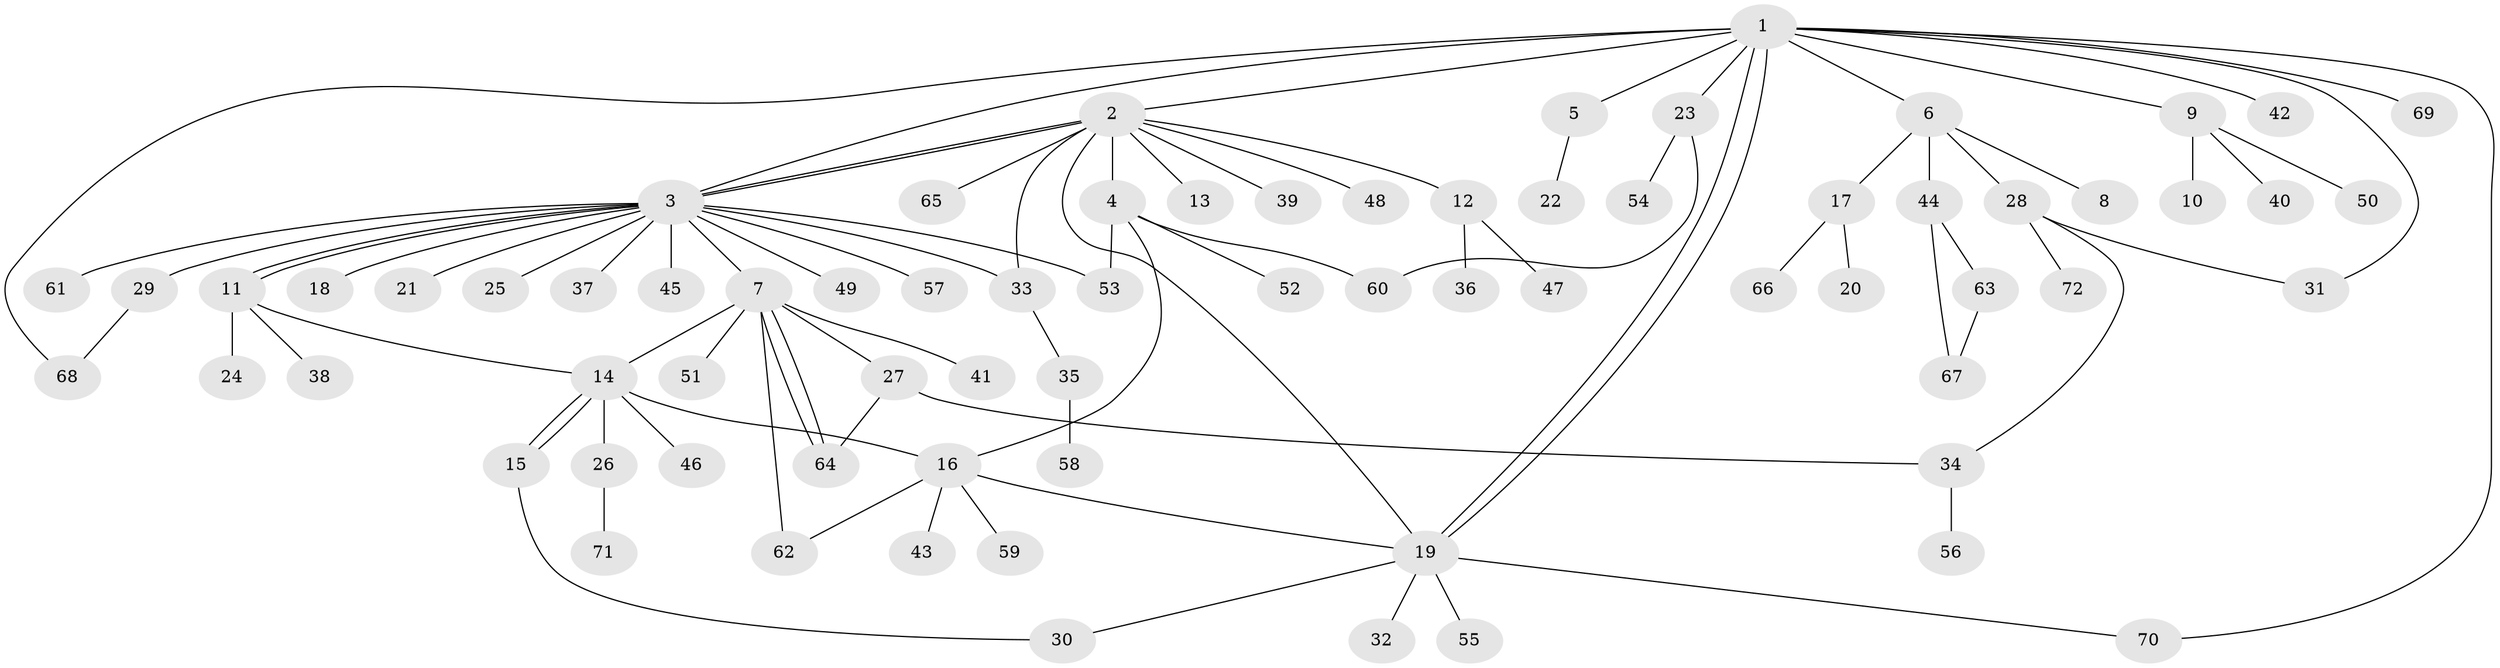 // Generated by graph-tools (version 1.1) at 2025/47/03/09/25 04:47:18]
// undirected, 72 vertices, 92 edges
graph export_dot {
graph [start="1"]
  node [color=gray90,style=filled];
  1;
  2;
  3;
  4;
  5;
  6;
  7;
  8;
  9;
  10;
  11;
  12;
  13;
  14;
  15;
  16;
  17;
  18;
  19;
  20;
  21;
  22;
  23;
  24;
  25;
  26;
  27;
  28;
  29;
  30;
  31;
  32;
  33;
  34;
  35;
  36;
  37;
  38;
  39;
  40;
  41;
  42;
  43;
  44;
  45;
  46;
  47;
  48;
  49;
  50;
  51;
  52;
  53;
  54;
  55;
  56;
  57;
  58;
  59;
  60;
  61;
  62;
  63;
  64;
  65;
  66;
  67;
  68;
  69;
  70;
  71;
  72;
  1 -- 2;
  1 -- 3;
  1 -- 5;
  1 -- 6;
  1 -- 9;
  1 -- 19;
  1 -- 19;
  1 -- 23;
  1 -- 31;
  1 -- 42;
  1 -- 68;
  1 -- 69;
  1 -- 70;
  2 -- 3;
  2 -- 3;
  2 -- 4;
  2 -- 12;
  2 -- 13;
  2 -- 19;
  2 -- 33;
  2 -- 39;
  2 -- 48;
  2 -- 65;
  3 -- 7;
  3 -- 11;
  3 -- 11;
  3 -- 18;
  3 -- 21;
  3 -- 25;
  3 -- 29;
  3 -- 33;
  3 -- 37;
  3 -- 45;
  3 -- 49;
  3 -- 53;
  3 -- 57;
  3 -- 61;
  4 -- 16;
  4 -- 52;
  4 -- 53;
  4 -- 60;
  5 -- 22;
  6 -- 8;
  6 -- 17;
  6 -- 28;
  6 -- 44;
  7 -- 14;
  7 -- 27;
  7 -- 41;
  7 -- 51;
  7 -- 62;
  7 -- 64;
  7 -- 64;
  9 -- 10;
  9 -- 40;
  9 -- 50;
  11 -- 14;
  11 -- 24;
  11 -- 38;
  12 -- 36;
  12 -- 47;
  14 -- 15;
  14 -- 15;
  14 -- 16;
  14 -- 26;
  14 -- 46;
  15 -- 30;
  16 -- 19;
  16 -- 43;
  16 -- 59;
  16 -- 62;
  17 -- 20;
  17 -- 66;
  19 -- 30;
  19 -- 32;
  19 -- 55;
  19 -- 70;
  23 -- 54;
  23 -- 60;
  26 -- 71;
  27 -- 34;
  27 -- 64;
  28 -- 31;
  28 -- 34;
  28 -- 72;
  29 -- 68;
  33 -- 35;
  34 -- 56;
  35 -- 58;
  44 -- 63;
  44 -- 67;
  63 -- 67;
}
